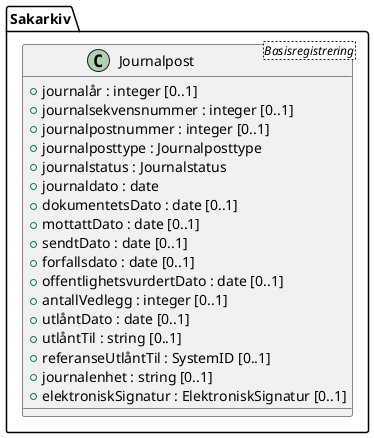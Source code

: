@startuml
class Sakarkiv.Journalpost <Basisregistrering> {
  +journalår : integer [0..1]
  +journalsekvensnummer : integer [0..1]
  +journalpostnummer : integer [0..1]
  +journalposttype : Journalposttype
  +journalstatus : Journalstatus
  +journaldato : date
  +dokumentetsDato : date [0..1]
  +mottattDato : date [0..1]
  +sendtDato : date [0..1]
  +forfallsdato : date [0..1]
  +offentlighetsvurdertDato : date [0..1]
  +antallVedlegg : integer [0..1]
  +utlåntDato : date [0..1]
  +utlåntTil : string [0..1]
  +referanseUtlåntTil : SystemID [0..1]
  +journalenhet : string [0..1]
  +elektroniskSignatur : ElektroniskSignatur [0..1]
}
@enduml
